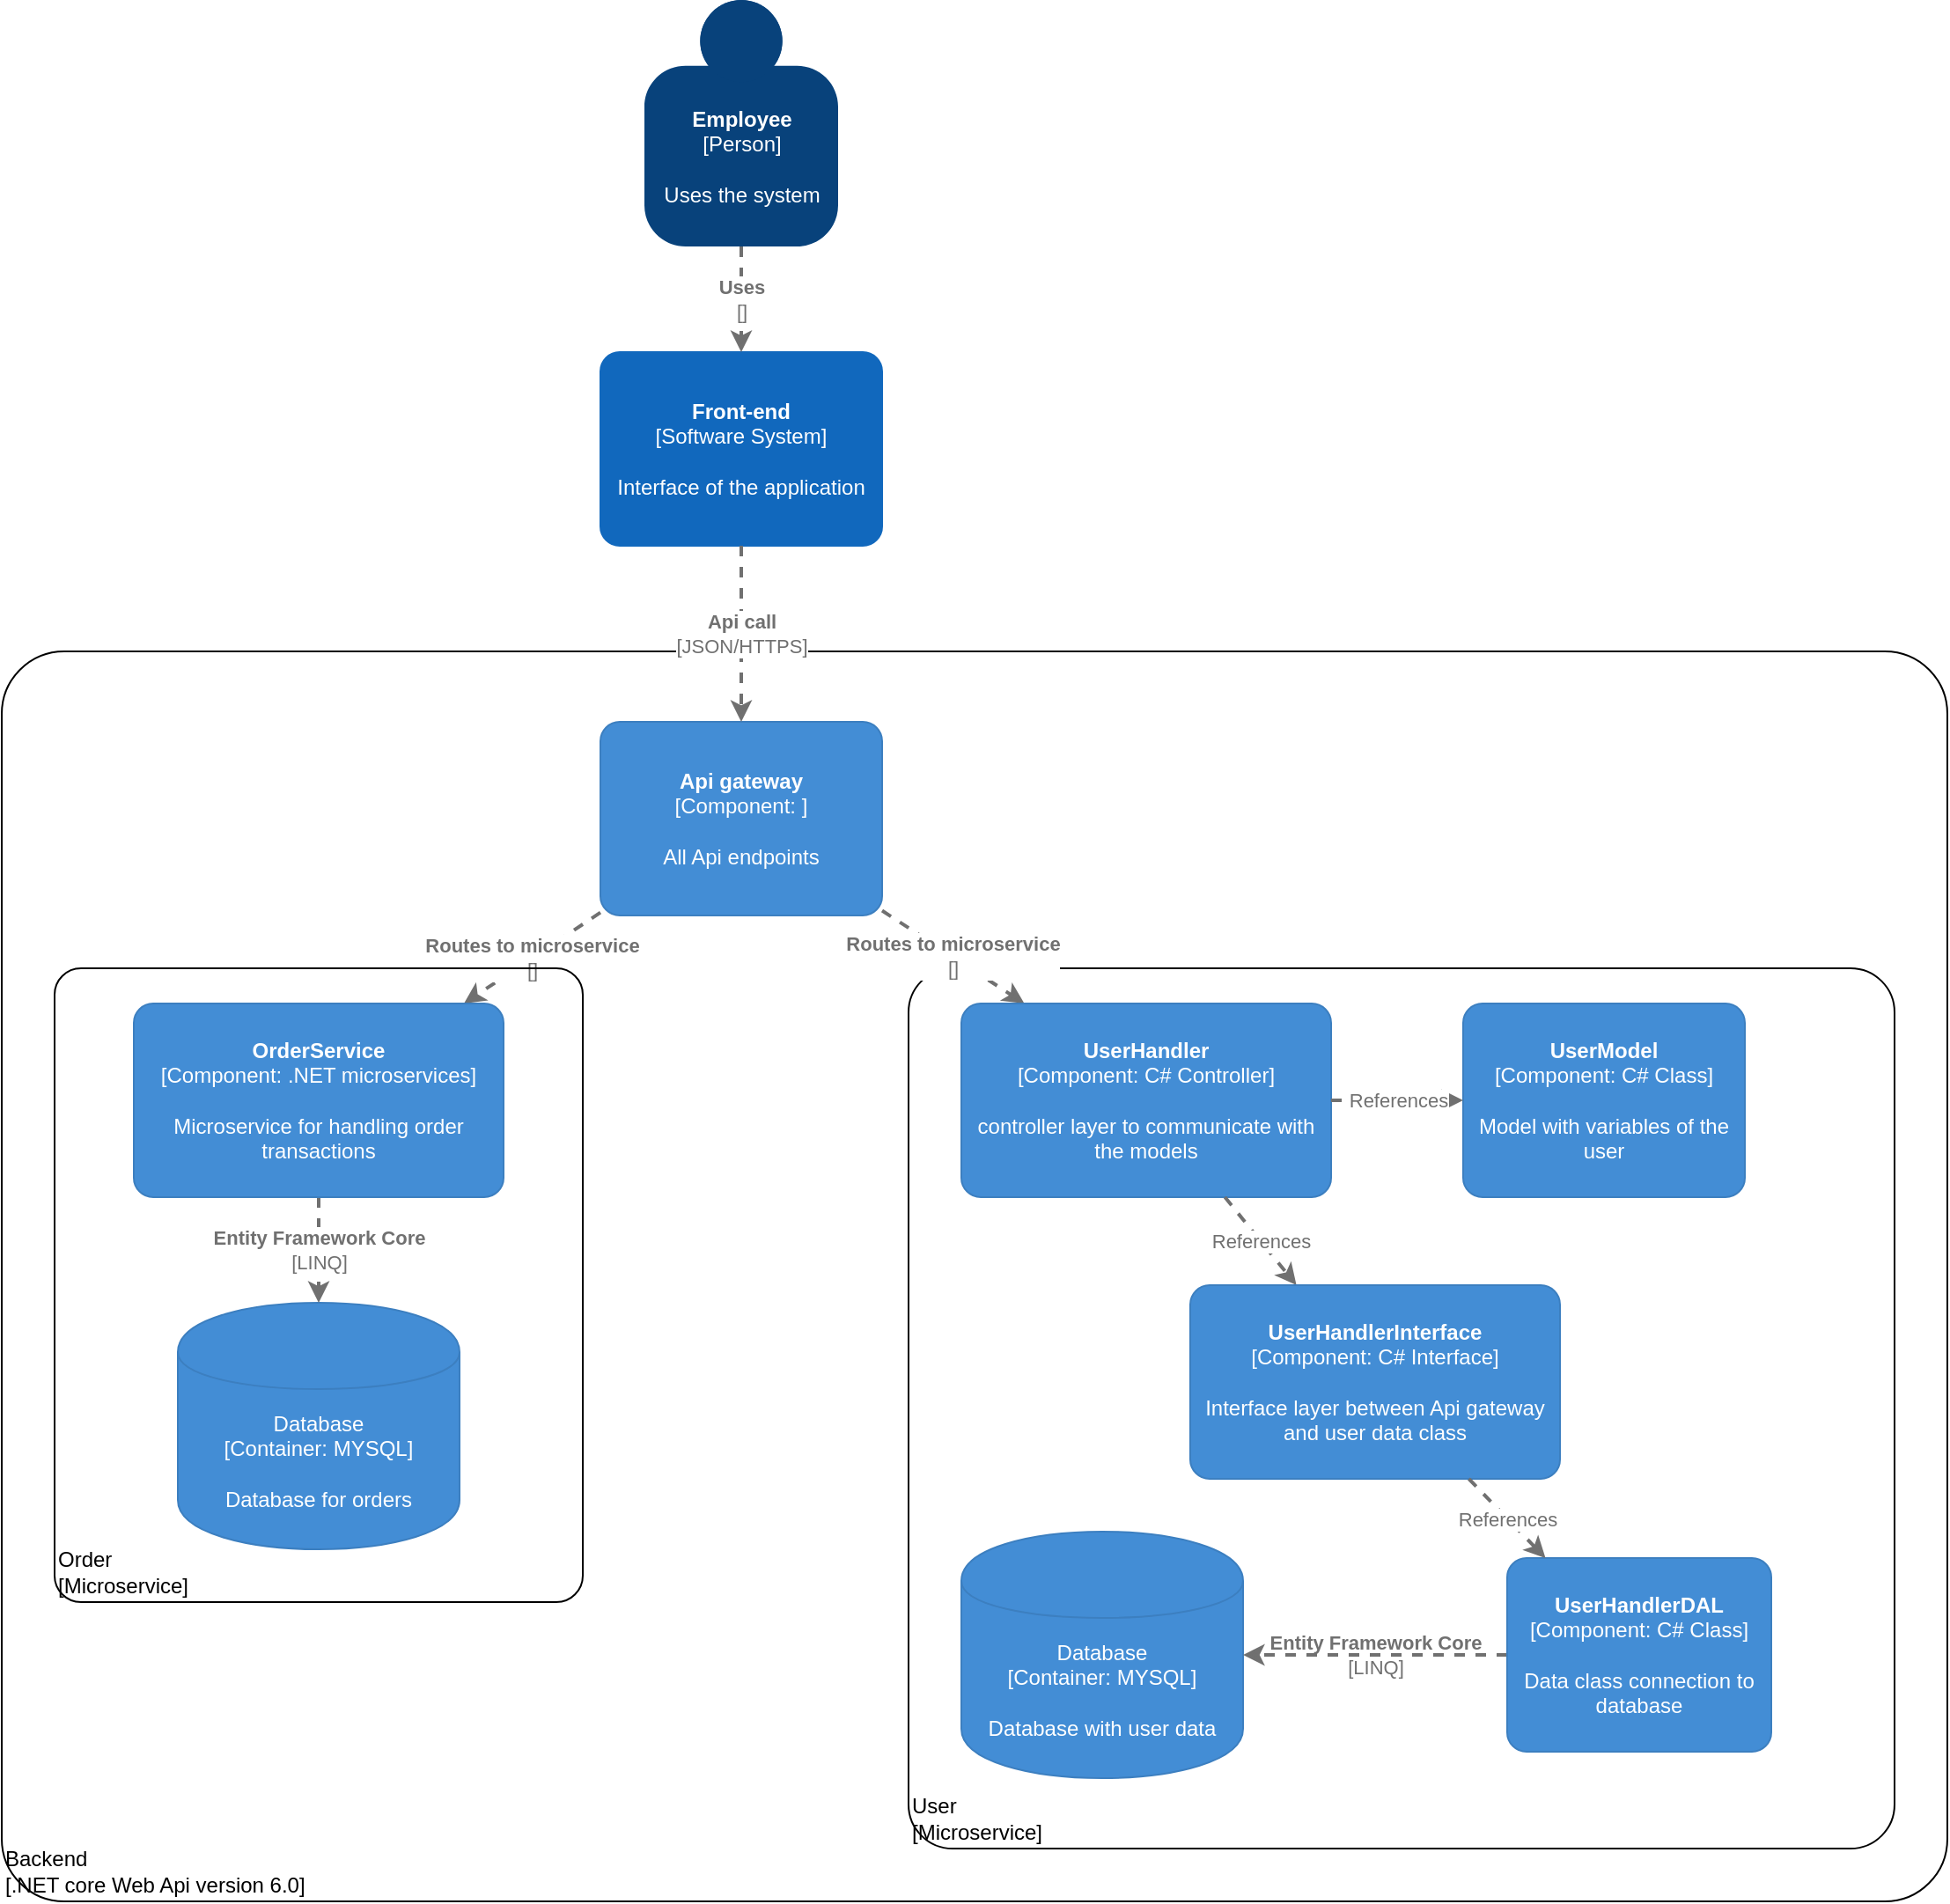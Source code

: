 <mxfile version="13.9.5" type="device"><diagram id="M2TEtclECTenJ-mHqEQC" name="Pagina-1"><mxGraphModel dx="1086" dy="1975" grid="1" gridSize="10" guides="1" tooltips="1" connect="1" arrows="1" fold="1" page="1" pageScale="1" pageWidth="827" pageHeight="1169" math="0" shadow="0"><root><mxCell id="0"/><mxCell id="1" parent="0"/><object placeholders="1" c4Name="Backend" c4Type="ExecutionEnvironment" c4Application=".NET core Web Api version 6.0" label="&lt;div style=&quot;text-align: left&quot;&gt;%c4Name%&lt;/div&gt;&lt;div style=&quot;text-align: left&quot;&gt;[%c4Application%]&lt;/div&gt;" id="hV9TCnIDW9cqg_Vw99ft-19"><mxCell style="rounded=1;whiteSpace=wrap;html=1;labelBackgroundColor=none;fontColor=#000000;align=left;arcSize=5;strokeColor=#000000;verticalAlign=bottom;metaEdit=1;metaData={&quot;c4Type&quot;:{&quot;editable&quot;:false}};points=[[0.25,0,0],[0.5,0,0],[0.75,0,0],[1,0.25,0],[1,0.5,0],[1,0.75,0],[0.75,1,0],[0.5,1,0],[0.25,1,0],[0,0.75,0],[0,0.5,0],[0,0.25,0]];gradientColor=#ffffff;fillColor=none;" parent="1" vertex="1"><mxGeometry x="55" y="-420" width="1105" height="710" as="geometry"/></mxCell></object><object placeholders="1" c4Name="User" c4Type="ExecutionEnvironment" c4Application="Microservice" label="&lt;div style=&quot;text-align: left&quot;&gt;%c4Name%&lt;/div&gt;&lt;div style=&quot;text-align: left&quot;&gt;[%c4Application%]&lt;/div&gt;" id="hV9TCnIDW9cqg_Vw99ft-30"><mxCell style="rounded=1;whiteSpace=wrap;html=1;labelBackgroundColor=none;fontColor=#000000;align=left;arcSize=5;strokeColor=#000000;verticalAlign=bottom;metaEdit=1;metaData={&quot;c4Type&quot;:{&quot;editable&quot;:false}};points=[[0.25,0,0],[0.5,0,0],[0.75,0,0],[1,0.25,0],[1,0.5,0],[1,0.75,0],[0.75,1,0],[0.5,1,0],[0.25,1,0],[0,0.75,0],[0,0.5,0],[0,0.25,0]];gradientColor=#ffffff;fillColor=none;" parent="1" vertex="1"><mxGeometry x="570" y="-240" width="560" height="500" as="geometry"/></mxCell></object><object placeholders="1" c4Name="Employee" c4Type="Person" c4Description="Uses the system" label="&lt;b&gt;%c4Name%&lt;/b&gt;&lt;div&gt;[%c4Type%]&lt;/div&gt;&lt;br&gt;&lt;div&gt;%c4Description%&lt;/div&gt;" id="hV9TCnIDW9cqg_Vw99ft-17"><mxCell style="html=1;dashed=0;whitespace=wrap;fillColor=#08427b;strokeColor=none;fontColor=#ffffff;shape=mxgraph.c4.person;align=center;metaEdit=1;points=[[0.5,0,0],[1,0.5,0],[1,0.75,0],[0.75,1,0],[0.5,1,0],[0.25,1,0],[0,0.75,0],[0,0.5,0]];metaData={&quot;c4Type&quot;:{&quot;editable&quot;:false}};" parent="1" vertex="1"><mxGeometry x="420" y="-790" width="110.0" height="140" as="geometry"/></mxCell></object><object placeholders="1" c4Name="Front-end" c4Type="Software System" c4Description="Interface of the application" label="&lt;b&gt;%c4Name%&lt;/b&gt;&lt;div&gt;[%c4Type%]&lt;/div&gt;&lt;br&gt;&lt;div&gt;%c4Description%&lt;/div&gt;" id="hV9TCnIDW9cqg_Vw99ft-18"><mxCell style="rounded=1;whiteSpace=wrap;html=1;labelBackgroundColor=none;fillColor=#1168BD;fontColor=#ffffff;align=center;arcSize=10;strokeColor=#1168BD;metaEdit=1;metaData={&quot;c4Type&quot;:{&quot;editable&quot;:false}};points=[[0.25,0,0],[0.5,0,0],[0.75,0,0],[1,0.25,0],[1,0.5,0],[1,0.75,0],[0.75,1,0],[0.5,1,0],[0.25,1,0],[0,0.75,0],[0,0.5,0],[0,0.25,0]];" parent="1" vertex="1"><mxGeometry x="395" y="-590" width="160" height="110.0" as="geometry"/></mxCell></object><object placeholders="1" c4Name="Api gateway" c4Type="Component" c4Technology="" c4Description="All Api endpoints" label="&lt;b&gt;%c4Name%&lt;/b&gt;&lt;div&gt;[%c4Type%: %c4Technology%]&lt;/div&gt;&lt;br&gt;&lt;div&gt;%c4Description%&lt;/div&gt;" id="hV9TCnIDW9cqg_Vw99ft-20"><mxCell style="rounded=1;whiteSpace=wrap;html=1;labelBackgroundColor=none;fillColor=#438DD5;fontColor=#ffffff;align=center;arcSize=10;strokeColor=#3C7FC0;metaEdit=1;metaData={&quot;c4Type&quot;:{&quot;editable&quot;:false}};points=[[0.25,0,0],[0.5,0,0],[0.75,0,0],[1,0.25,0],[1,0.5,0],[1,0.75,0],[0.75,1,0],[0.5,1,0],[0.25,1,0],[0,0.75,0],[0,0.5,0],[0,0.25,0]];" parent="1" vertex="1"><mxGeometry x="395" y="-380" width="160" height="110.0" as="geometry"/></mxCell></object><object placeholders="1" c4Type="Relationship" c4Technology="JSON/HTTPS" c4Description="Api call" label="&lt;div style=&quot;text-align: left&quot;&gt;&lt;div style=&quot;text-align: center&quot;&gt;&lt;b&gt;%c4Description%&lt;/b&gt;&lt;/div&gt;&lt;div style=&quot;text-align: center&quot;&gt;[%c4Technology%]&lt;/div&gt;&lt;/div&gt;" id="hV9TCnIDW9cqg_Vw99ft-22"><mxCell style="edgeStyle=none;rounded=0;html=1;jettySize=auto;orthogonalLoop=1;strokeColor=#707070;strokeWidth=2;fontColor=#707070;jumpStyle=none;dashed=1;metaEdit=1;metaData={&quot;c4Type&quot;:{&quot;editable&quot;:false}};" parent="1" source="hV9TCnIDW9cqg_Vw99ft-18" target="hV9TCnIDW9cqg_Vw99ft-20" edge="1"><mxGeometry width="160" relative="1" as="geometry"><mxPoint x="430" y="-350" as="sourcePoint"/><mxPoint x="590" y="-350" as="targetPoint"/></mxGeometry></mxCell></object><object placeholders="1" c4Type="Relationship" c4Technology="" c4Description="Uses" label="&lt;div style=&quot;text-align: left&quot;&gt;&lt;div style=&quot;text-align: center&quot;&gt;&lt;b&gt;%c4Description%&lt;/b&gt;&lt;/div&gt;&lt;div style=&quot;text-align: center&quot;&gt;[%c4Technology%]&lt;/div&gt;&lt;/div&gt;" id="hV9TCnIDW9cqg_Vw99ft-23"><mxCell style="edgeStyle=none;rounded=0;html=1;jettySize=auto;orthogonalLoop=1;strokeColor=#707070;strokeWidth=2;fontColor=#707070;jumpStyle=none;dashed=1;metaEdit=1;metaData={&quot;c4Type&quot;:{&quot;editable&quot;:false}};" parent="1" source="hV9TCnIDW9cqg_Vw99ft-17" target="hV9TCnIDW9cqg_Vw99ft-18" edge="1"><mxGeometry width="160" relative="1" as="geometry"><mxPoint x="580" y="-470" as="sourcePoint"/><mxPoint x="488.167" y="-410" as="targetPoint"/></mxGeometry></mxCell></object><object placeholders="1" c4Type="Relationship" c4Technology="" c4Description="Routes to microservice" label="&lt;div style=&quot;text-align: left&quot;&gt;&lt;div style=&quot;text-align: center&quot;&gt;&lt;b&gt;%c4Description%&lt;/b&gt;&lt;/div&gt;&lt;div style=&quot;text-align: center&quot;&gt;[%c4Technology%]&lt;/div&gt;&lt;/div&gt;" id="hV9TCnIDW9cqg_Vw99ft-24"><mxCell style="edgeStyle=none;rounded=0;html=1;jettySize=auto;orthogonalLoop=1;strokeColor=#707070;strokeWidth=2;fontColor=#707070;jumpStyle=none;dashed=1;metaEdit=1;metaData={&quot;c4Type&quot;:{&quot;editable&quot;:false}};" parent="1" source="hV9TCnIDW9cqg_Vw99ft-20" target="hV9TCnIDW9cqg_Vw99ft-32" edge="1"><mxGeometry width="160" relative="1" as="geometry"><mxPoint x="485" y="-620" as="sourcePoint"/><mxPoint x="485" y="-560" as="targetPoint"/></mxGeometry></mxCell></object><object placeholders="1" c4Type="Relationship" c4Technology="" c4Description="Routes to microservice" label="&lt;div style=&quot;text-align: left&quot;&gt;&lt;div style=&quot;text-align: center&quot;&gt;&lt;b&gt;%c4Description%&lt;/b&gt;&lt;/div&gt;&lt;div style=&quot;text-align: center&quot;&gt;[%c4Technology%]&lt;/div&gt;&lt;/div&gt;" id="hV9TCnIDW9cqg_Vw99ft-25"><mxCell style="edgeStyle=none;rounded=0;html=1;jettySize=auto;orthogonalLoop=1;strokeWidth=2;fontColor=#707070;jumpStyle=none;dashed=1;metaEdit=1;metaData={&quot;c4Type&quot;:{&quot;editable&quot;:false}};strokeColor=#707070;" parent="1" source="hV9TCnIDW9cqg_Vw99ft-20" edge="1"><mxGeometry width="160" relative="1" as="geometry"><mxPoint x="410" y="-302.907" as="sourcePoint"/><mxPoint x="635.781" y="-220" as="targetPoint"/></mxGeometry></mxCell></object><object placeholders="1" c4Type="Database" c4Technology="MYSQL" c4Description="Database with user data" label="%c4Type%&lt;div&gt;[Container:&amp;nbsp;%c4Technology%]&lt;/div&gt;&lt;br&gt;&lt;div&gt;%c4Description%&lt;/div&gt;" id="hV9TCnIDW9cqg_Vw99ft-26"><mxCell style="shape=cylinder;whiteSpace=wrap;html=1;boundedLbl=1;rounded=0;labelBackgroundColor=none;fillColor=#438DD5;fontSize=12;fontColor=#ffffff;align=center;strokeColor=#3C7FC0;metaEdit=1;points=[[0.5,0,0],[1,0.25,0],[1,0.5,0],[1,0.75,0],[0.5,1,0],[0,0.75,0],[0,0.5,0],[0,0.25,0]];metaData={&quot;c4Type&quot;:{&quot;editable&quot;:false}};" parent="1" vertex="1"><mxGeometry x="600" y="80" width="160" height="140" as="geometry"/></mxCell></object><object placeholders="1" c4Type="Database" c4Technology="MYSQL" c4Description="Database for orders" label="%c4Type%&lt;div&gt;[Container:&amp;nbsp;%c4Technology%]&lt;/div&gt;&lt;br&gt;&lt;div&gt;%c4Description%&lt;/div&gt;" id="hV9TCnIDW9cqg_Vw99ft-27"><mxCell style="shape=cylinder;whiteSpace=wrap;html=1;boundedLbl=1;rounded=0;labelBackgroundColor=none;fillColor=#438DD5;fontSize=12;fontColor=#ffffff;align=center;strokeColor=#3C7FC0;metaEdit=1;points=[[0.5,0,0],[1,0.25,0],[1,0.5,0],[1,0.75,0],[0.5,1,0],[0,0.75,0],[0,0.5,0],[0,0.25,0]];metaData={&quot;c4Type&quot;:{&quot;editable&quot;:false}};" parent="1" vertex="1"><mxGeometry x="155" y="-50" width="160" height="140" as="geometry"/></mxCell></object><object placeholders="1" c4Type="Relationship" c4Technology="LINQ" c4Description="Entity Framework Core" label="&lt;div style=&quot;text-align: left&quot;&gt;&lt;div style=&quot;text-align: center&quot;&gt;&lt;b&gt;%c4Description%&lt;/b&gt;&lt;/div&gt;&lt;div style=&quot;text-align: center&quot;&gt;[%c4Technology%]&lt;/div&gt;&lt;/div&gt;" id="hV9TCnIDW9cqg_Vw99ft-28"><mxCell style="edgeStyle=none;rounded=0;html=1;jettySize=auto;orthogonalLoop=1;strokeColor=#707070;strokeWidth=2;fontColor=#707070;jumpStyle=none;dashed=1;metaEdit=1;metaData={&quot;c4Type&quot;:{&quot;editable&quot;:false}};labelBackgroundColor=none;" parent="1" source="hV9TCnIDW9cqg_Vw99ft-39" target="hV9TCnIDW9cqg_Vw99ft-26" edge="1"><mxGeometry width="160" relative="1" as="geometry"><mxPoint x="720" y="-110" as="sourcePoint"/><mxPoint x="245" y="-40" as="targetPoint"/></mxGeometry></mxCell></object><object placeholders="1" c4Type="Relationship" c4Technology="LINQ" c4Description="Entity Framework Core" label="&lt;div style=&quot;text-align: left&quot;&gt;&lt;div style=&quot;text-align: center&quot;&gt;&lt;b&gt;%c4Description%&lt;/b&gt;&lt;/div&gt;&lt;div style=&quot;text-align: center&quot;&gt;[%c4Technology%]&lt;/div&gt;&lt;/div&gt;" id="hV9TCnIDW9cqg_Vw99ft-29"><mxCell style="edgeStyle=none;rounded=0;html=1;jettySize=auto;orthogonalLoop=1;strokeColor=#707070;strokeWidth=2;fontColor=#707070;jumpStyle=none;dashed=1;metaEdit=1;metaData={&quot;c4Type&quot;:{&quot;editable&quot;:false}};" parent="1" source="hV9TCnIDW9cqg_Vw99ft-32" target="hV9TCnIDW9cqg_Vw99ft-27" edge="1"><mxGeometry width="160" relative="1" as="geometry"><mxPoint x="730" y="-100" as="sourcePoint"/><mxPoint x="730" y="-40.0" as="targetPoint"/></mxGeometry></mxCell></object><object placeholders="1" c4Name="Order" c4Type="ExecutionEnvironment" c4Application="Microservice" label="&lt;div style=&quot;text-align: left&quot;&gt;%c4Name%&lt;/div&gt;&lt;div style=&quot;text-align: left&quot;&gt;[%c4Application%]&lt;/div&gt;" id="hV9TCnIDW9cqg_Vw99ft-31"><mxCell style="rounded=1;whiteSpace=wrap;html=1;labelBackgroundColor=none;fontColor=#000000;align=left;arcSize=5;strokeColor=#000000;verticalAlign=bottom;metaEdit=1;metaData={&quot;c4Type&quot;:{&quot;editable&quot;:false}};points=[[0.25,0,0],[0.5,0,0],[0.75,0,0],[1,0.25,0],[1,0.5,0],[1,0.75,0],[0.75,1,0],[0.5,1,0],[0.25,1,0],[0,0.75,0],[0,0.5,0],[0,0.25,0]];gradientColor=#ffffff;fillColor=none;" parent="1" vertex="1"><mxGeometry x="85" y="-240" width="300" height="360" as="geometry"/></mxCell></object><object placeholders="1" c4Name="OrderService" c4Type="Component" c4Technology=".NET microservices" c4Description="Microservice for handling order transactions" label="&lt;b&gt;%c4Name%&lt;/b&gt;&lt;div&gt;[%c4Type%: %c4Technology%]&lt;/div&gt;&lt;br&gt;&lt;div&gt;%c4Description%&lt;/div&gt;" id="hV9TCnIDW9cqg_Vw99ft-32"><mxCell style="rounded=1;whiteSpace=wrap;html=1;labelBackgroundColor=none;fillColor=#438DD5;fontColor=#ffffff;align=center;arcSize=10;strokeColor=#3C7FC0;metaEdit=1;metaData={&quot;c4Type&quot;:{&quot;editable&quot;:false}};points=[[0.25,0,0],[0.5,0,0],[0.75,0,0],[1,0.25,0],[1,0.5,0],[1,0.75,0],[0.75,1,0],[0.5,1,0],[0.25,1,0],[0,0.75,0],[0,0.5,0],[0,0.25,0]];" parent="1" vertex="1"><mxGeometry x="130" y="-220" width="210" height="110" as="geometry"/></mxCell></object><object placeholders="1" c4Name="UserHandler" c4Type="Component" c4Technology="C# Controller" c4Description="controller layer to communicate with the models&#10;" label="&lt;b&gt;%c4Name%&lt;/b&gt;&lt;div&gt;[%c4Type%: %c4Technology%]&lt;/div&gt;&lt;br&gt;&lt;div&gt;%c4Description%&lt;/div&gt;" id="hV9TCnIDW9cqg_Vw99ft-34"><mxCell style="rounded=1;whiteSpace=wrap;html=1;labelBackgroundColor=none;fillColor=#438DD5;fontColor=#ffffff;align=center;arcSize=10;strokeColor=#3C7FC0;metaEdit=1;metaData={&quot;c4Type&quot;:{&quot;editable&quot;:false}};points=[[0.25,0,0],[0.5,0,0],[0.75,0,0],[1,0.25,0],[1,0.5,0],[1,0.75,0],[0.75,1,0],[0.5,1,0],[0.25,1,0],[0,0.75,0],[0,0.5,0],[0,0.25,0]];" parent="1" vertex="1"><mxGeometry x="600" y="-220" width="210" height="110" as="geometry"/></mxCell></object><object placeholders="1" c4Name="UserModel" c4Type="Component" c4Technology="C# Class" c4Description="Model with variables of the user" label="&lt;b&gt;%c4Name%&lt;/b&gt;&lt;div&gt;[%c4Type%: %c4Technology%]&lt;/div&gt;&lt;br&gt;&lt;div&gt;%c4Description%&lt;/div&gt;" id="hV9TCnIDW9cqg_Vw99ft-36"><mxCell style="rounded=1;whiteSpace=wrap;html=1;labelBackgroundColor=none;fillColor=#438DD5;fontColor=#ffffff;align=center;arcSize=10;strokeColor=#3C7FC0;metaEdit=1;metaData={&quot;c4Type&quot;:{&quot;editable&quot;:false}};points=[[0.25,0,0],[0.5,0,0],[0.75,0,0],[1,0.25,0],[1,0.5,0],[1,0.75,0],[0.75,1,0],[0.5,1,0],[0.25,1,0],[0,0.75,0],[0,0.5,0],[0,0.25,0]];" parent="1" vertex="1"><mxGeometry x="885" y="-220" width="160" height="110.0" as="geometry"/></mxCell></object><mxCell id="hV9TCnIDW9cqg_Vw99ft-38" value="References" style="endArrow=classic;dashed=1;html=1;startArrow=none;startFill=0;endFill=1;strokeColor=#707070;strokeWidth=2;rounded=0;fontColor=#707070;" parent="1" source="hV9TCnIDW9cqg_Vw99ft-34" target="hV9TCnIDW9cqg_Vw99ft-36" edge="1"><mxGeometry width="50" height="50" relative="1" as="geometry"><mxPoint x="560" y="-60" as="sourcePoint"/><mxPoint x="610" y="-110" as="targetPoint"/></mxGeometry></mxCell><object placeholders="1" c4Name="UserHandlerDAL" c4Type="Component" c4Technology="C# Class" c4Description="Data class connection to database" label="&lt;b&gt;%c4Name%&lt;/b&gt;&lt;div&gt;[%c4Type%: %c4Technology%]&lt;/div&gt;&lt;br&gt;&lt;div&gt;%c4Description%&lt;/div&gt;" id="hV9TCnIDW9cqg_Vw99ft-39"><mxCell style="rounded=1;whiteSpace=wrap;html=1;labelBackgroundColor=none;fillColor=#438DD5;fontColor=#ffffff;align=center;arcSize=10;strokeColor=#3C7FC0;metaEdit=1;metaData={&quot;c4Type&quot;:{&quot;editable&quot;:false}};points=[[0.25,0,0],[0.5,0,0],[0.75,0,0],[1,0.25,0],[1,0.5,0],[1,0.75,0],[0.75,1,0],[0.5,1,0],[0.25,1,0],[0,0.75,0],[0,0.5,0],[0,0.25,0]];" parent="1" vertex="1"><mxGeometry x="910" y="95" width="150" height="110" as="geometry"/></mxCell></object><mxCell id="hV9TCnIDW9cqg_Vw99ft-40" value="References" style="endArrow=classic;dashed=1;html=1;startArrow=none;startFill=0;endFill=1;strokeColor=#707070;strokeWidth=2;rounded=0;fontColor=#707070;" parent="1" source="hV9TCnIDW9cqg_Vw99ft-34" target="XDnG7xZQ3SN4etRIhCPr-1" edge="1"><mxGeometry width="50" height="50" relative="1" as="geometry"><mxPoint x="820" y="-155" as="sourcePoint"/><mxPoint x="895" y="-155" as="targetPoint"/></mxGeometry></mxCell><object placeholders="1" c4Name="UserHandlerInterface" c4Type="Component" c4Technology="C# Interface" c4Description="Interface layer between Api gateway and user data class" label="&lt;b&gt;%c4Name%&lt;/b&gt;&lt;div&gt;[%c4Type%: %c4Technology%]&lt;/div&gt;&lt;br&gt;&lt;div&gt;%c4Description%&lt;/div&gt;" id="XDnG7xZQ3SN4etRIhCPr-1"><mxCell style="rounded=1;whiteSpace=wrap;html=1;labelBackgroundColor=none;fillColor=#438DD5;fontColor=#ffffff;align=center;arcSize=10;strokeColor=#3C7FC0;metaEdit=1;metaData={&quot;c4Type&quot;:{&quot;editable&quot;:false}};points=[[0.25,0,0],[0.5,0,0],[0.75,0,0],[1,0.25,0],[1,0.5,0],[1,0.75,0],[0.75,1,0],[0.5,1,0],[0.25,1,0],[0,0.75,0],[0,0.5,0],[0,0.25,0]];" vertex="1" parent="1"><mxGeometry x="730" y="-60" width="210" height="110" as="geometry"/></mxCell></object><mxCell id="XDnG7xZQ3SN4etRIhCPr-2" value="References" style="endArrow=classic;dashed=1;html=1;startArrow=none;startFill=0;endFill=1;strokeColor=#707070;strokeWidth=2;rounded=0;fontColor=#707070;" edge="1" parent="1" source="XDnG7xZQ3SN4etRIhCPr-1" target="hV9TCnIDW9cqg_Vw99ft-39"><mxGeometry width="50" height="50" relative="1" as="geometry"><mxPoint x="759.688" y="-100" as="sourcePoint"/><mxPoint x="800.312" y="-50" as="targetPoint"/></mxGeometry></mxCell></root></mxGraphModel></diagram></mxfile>